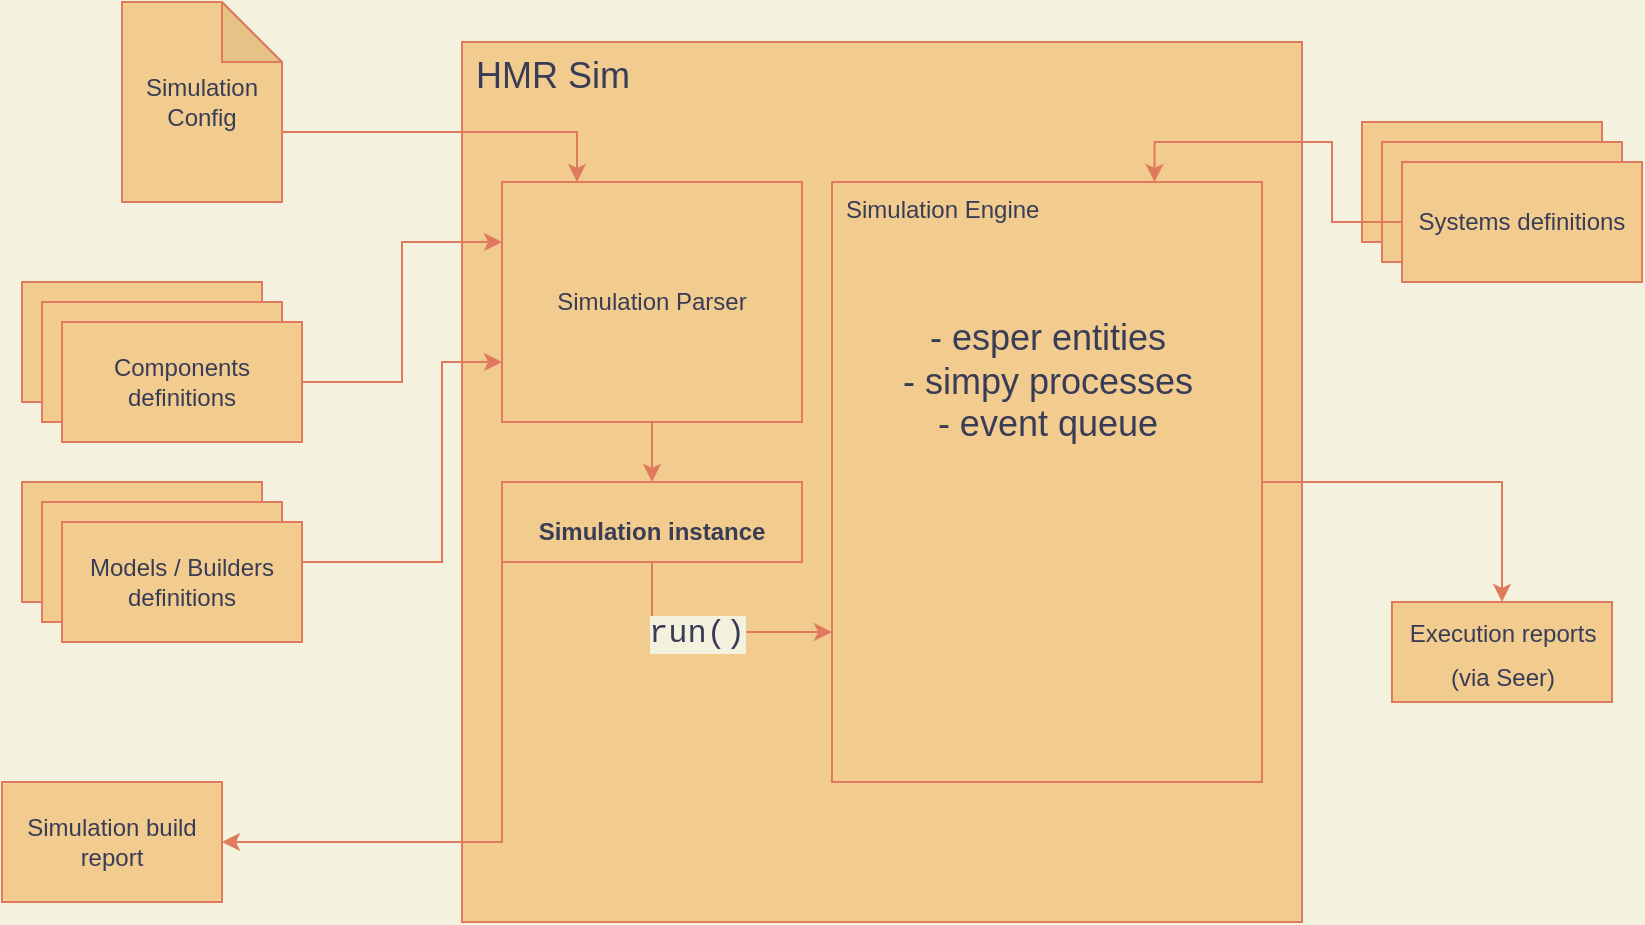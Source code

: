 <mxfile version="13.7.9" type="embed"><diagram id="hh8S2JeRB2nA6K8L9s5m" name="Page-1"><mxGraphModel dx="810" dy="567" grid="1" gridSize="10" guides="1" tooltips="1" connect="1" arrows="1" fold="1" page="1" pageScale="1" pageWidth="850" pageHeight="1100" background="#F4F1DE" math="0" shadow="0"><root><mxCell id="0"/><mxCell id="1" parent="0"/><mxCell id="3" value="HMR Sim" style="rounded=0;whiteSpace=wrap;html=1;verticalAlign=top;align=left;fontSize=18;spacingLeft=5;fillColor=#F2CC8F;strokeColor=#E07A5F;fontColor=#393C56;" vertex="1" parent="1"><mxGeometry x="240" y="40" width="420" height="440" as="geometry"/></mxCell><mxCell id="10" style="edgeStyle=orthogonalEdgeStyle;rounded=0;orthogonalLoop=1;jettySize=auto;html=1;exitX=0;exitY=0;exitDx=80;exitDy=65;exitPerimeter=0;entryX=0.25;entryY=0;entryDx=0;entryDy=0;labelBackgroundColor=#F4F1DE;strokeColor=#E07A5F;fontColor=#393C56;" edge="1" parent="1" source="4" target="9"><mxGeometry relative="1" as="geometry"/></mxCell><mxCell id="4" value="Simulation Config" style="shape=note;whiteSpace=wrap;html=1;backgroundOutline=1;darkOpacity=0.05;fillColor=#F2CC8F;strokeColor=#E07A5F;fontColor=#393C56;" vertex="1" parent="1"><mxGeometry x="70" y="20" width="80" height="100" as="geometry"/></mxCell><mxCell id="5" value="" style="rounded=0;whiteSpace=wrap;html=1;fillColor=#F2CC8F;strokeColor=#E07A5F;fontColor=#393C56;" vertex="1" parent="1"><mxGeometry x="20" y="160" width="120" height="60" as="geometry"/></mxCell><mxCell id="6" value="" style="rounded=0;whiteSpace=wrap;html=1;fillColor=#F2CC8F;strokeColor=#E07A5F;fontColor=#393C56;" vertex="1" parent="1"><mxGeometry x="30" y="170" width="120" height="60" as="geometry"/></mxCell><mxCell id="18" style="edgeStyle=orthogonalEdgeStyle;rounded=0;orthogonalLoop=1;jettySize=auto;html=1;exitX=1;exitY=0.5;exitDx=0;exitDy=0;entryX=0;entryY=0.25;entryDx=0;entryDy=0;labelBackgroundColor=#F4F1DE;strokeColor=#E07A5F;fontColor=#393C56;" edge="1" parent="1" source="7" target="9"><mxGeometry relative="1" as="geometry"/></mxCell><mxCell id="7" value="Components definitions" style="rounded=0;whiteSpace=wrap;html=1;fillColor=#F2CC8F;strokeColor=#E07A5F;fontColor=#393C56;" vertex="1" parent="1"><mxGeometry x="40" y="180" width="120" height="60" as="geometry"/></mxCell><mxCell id="22" value="" style="edgeStyle=orthogonalEdgeStyle;rounded=0;orthogonalLoop=1;jettySize=auto;html=1;labelBackgroundColor=#F4F1DE;strokeColor=#E07A5F;fontColor=#393C56;" edge="1" parent="1" source="9" target="21"><mxGeometry relative="1" as="geometry"/></mxCell><mxCell id="9" value="Simulation Parser" style="rounded=0;whiteSpace=wrap;html=1;fillColor=#F2CC8F;strokeColor=#E07A5F;fontColor=#393C56;" vertex="1" parent="1"><mxGeometry x="260" y="110" width="150" height="120" as="geometry"/></mxCell><mxCell id="15" value="" style="rounded=0;whiteSpace=wrap;html=1;fillColor=#F2CC8F;strokeColor=#E07A5F;fontColor=#393C56;" vertex="1" parent="1"><mxGeometry x="20" y="260" width="120" height="60" as="geometry"/></mxCell><mxCell id="16" value="" style="rounded=0;whiteSpace=wrap;html=1;fillColor=#F2CC8F;strokeColor=#E07A5F;fontColor=#393C56;" vertex="1" parent="1"><mxGeometry x="30" y="270" width="120" height="60" as="geometry"/></mxCell><mxCell id="20" style="edgeStyle=orthogonalEdgeStyle;rounded=0;orthogonalLoop=1;jettySize=auto;html=1;exitX=1;exitY=0.5;exitDx=0;exitDy=0;entryX=0;entryY=0.75;entryDx=0;entryDy=0;labelBackgroundColor=#F4F1DE;strokeColor=#E07A5F;fontColor=#393C56;" edge="1" parent="1" source="17" target="9"><mxGeometry relative="1" as="geometry"><Array as="points"><mxPoint x="160" y="300"/><mxPoint x="230" y="300"/><mxPoint x="230" y="200"/></Array></mxGeometry></mxCell><mxCell id="17" value="Models / Builders definitions" style="rounded=0;whiteSpace=wrap;html=1;fillColor=#F2CC8F;strokeColor=#E07A5F;fontColor=#393C56;" vertex="1" parent="1"><mxGeometry x="40" y="280" width="120" height="60" as="geometry"/></mxCell><mxCell id="29" style="edgeStyle=orthogonalEdgeStyle;rounded=0;orthogonalLoop=1;jettySize=auto;html=1;exitX=0.25;exitY=1;exitDx=0;exitDy=0;labelBackgroundColor=#F4F1DE;strokeColor=#E07A5F;fontColor=#393C56;" edge="1" parent="1" source="21"><mxGeometry relative="1" as="geometry"><mxPoint x="120" y="440" as="targetPoint"/><Array as="points"><mxPoint x="260" y="300"/><mxPoint x="260" y="440"/></Array></mxGeometry></mxCell><mxCell id="31" style="edgeStyle=orthogonalEdgeStyle;rounded=0;orthogonalLoop=1;jettySize=auto;html=1;exitX=0.5;exitY=1;exitDx=0;exitDy=0;entryX=0;entryY=0.75;entryDx=0;entryDy=0;labelBackgroundColor=#F4F1DE;strokeColor=#E07A5F;fontColor=#393C56;" edge="1" parent="1" source="21" target="23"><mxGeometry relative="1" as="geometry"><Array as="points"><mxPoint x="335" y="335"/></Array></mxGeometry></mxCell><mxCell id="32" value="&lt;font style=&quot;font-size: 16px&quot; face=&quot;Courier New&quot;&gt;r&lt;/font&gt;&lt;font face=&quot;Courier New&quot; style=&quot;font-size: 16px&quot;&gt;un()&lt;/font&gt;" style="edgeLabel;html=1;align=center;verticalAlign=middle;resizable=0;points=[];labelBackgroundColor=#F4F1DE;fontColor=#393C56;" vertex="1" connectable="0" parent="31"><mxGeometry x="-0.44" y="22" relative="1" as="geometry"><mxPoint x="22" y="23" as="offset"/></mxGeometry></mxCell><mxCell id="21" value="&lt;p style=&quot;margin: 0px ; margin-top: 4px ; text-align: center&quot;&gt;&lt;br&gt;&lt;b&gt;Simulation instance&lt;/b&gt;&lt;/p&gt;" style="verticalAlign=top;align=left;overflow=fill;fontSize=12;fontFamily=Helvetica;html=1;fillColor=#F2CC8F;strokeColor=#E07A5F;fontColor=#393C56;" vertex="1" parent="1"><mxGeometry x="260" y="260" width="150" height="40" as="geometry"/></mxCell><mxCell id="33" style="edgeStyle=orthogonalEdgeStyle;rounded=0;orthogonalLoop=1;jettySize=auto;html=1;exitX=1;exitY=0.5;exitDx=0;exitDy=0;fontSize=18;labelBackgroundColor=#F4F1DE;strokeColor=#E07A5F;fontColor=#393C56;" edge="1" parent="1" source="23"><mxGeometry relative="1" as="geometry"><mxPoint x="760" y="320" as="targetPoint"/><Array as="points"><mxPoint x="760" y="260"/></Array></mxGeometry></mxCell><mxCell id="23" value="Simulation Engine" style="html=1;verticalAlign=top;align=left;spacingLeft=5;fillColor=#F2CC8F;strokeColor=#E07A5F;fontColor=#393C56;" vertex="1" parent="1"><mxGeometry x="425" y="110" width="215" height="300" as="geometry"/></mxCell><mxCell id="24" value="" style="rounded=0;whiteSpace=wrap;html=1;fillColor=#F2CC8F;strokeColor=#E07A5F;fontColor=#393C56;" vertex="1" parent="1"><mxGeometry x="690" y="80" width="120" height="60" as="geometry"/></mxCell><mxCell id="25" value="" style="rounded=0;whiteSpace=wrap;html=1;fillColor=#F2CC8F;strokeColor=#E07A5F;fontColor=#393C56;" vertex="1" parent="1"><mxGeometry x="700" y="90" width="120" height="60" as="geometry"/></mxCell><mxCell id="27" style="edgeStyle=orthogonalEdgeStyle;rounded=0;orthogonalLoop=1;jettySize=auto;html=1;exitX=0;exitY=0.5;exitDx=0;exitDy=0;entryX=0.75;entryY=0;entryDx=0;entryDy=0;labelBackgroundColor=#F4F1DE;strokeColor=#E07A5F;fontColor=#393C56;" edge="1" parent="1" source="26" target="23"><mxGeometry relative="1" as="geometry"/></mxCell><mxCell id="26" value="Systems definitions" style="rounded=0;whiteSpace=wrap;html=1;fillColor=#F2CC8F;strokeColor=#E07A5F;fontColor=#393C56;" vertex="1" parent="1"><mxGeometry x="710" y="100" width="120" height="60" as="geometry"/></mxCell><mxCell id="28" style="edgeStyle=orthogonalEdgeStyle;rounded=0;orthogonalLoop=1;jettySize=auto;html=1;exitX=0.5;exitY=1;exitDx=0;exitDy=0;labelBackgroundColor=#F4F1DE;strokeColor=#E07A5F;fontColor=#393C56;" edge="1" parent="1" source="23" target="23"><mxGeometry relative="1" as="geometry"/></mxCell><mxCell id="30" value="Simulation build report" style="rounded=0;whiteSpace=wrap;html=1;align=center;fillColor=#F2CC8F;strokeColor=#E07A5F;fontColor=#393C56;" vertex="1" parent="1"><mxGeometry x="10" y="410" width="110" height="60" as="geometry"/></mxCell><mxCell id="34" value="&lt;font style=&quot;font-size: 12px&quot;&gt;Execution reports&lt;br&gt;(via Seer)&lt;br&gt;&lt;/font&gt;" style="html=1;fontSize=18;align=center;fillColor=#F2CC8F;strokeColor=#E07A5F;fontColor=#393C56;" vertex="1" parent="1"><mxGeometry x="705" y="320" width="110" height="50" as="geometry"/></mxCell><mxCell id="35" value="- esper entities&lt;br&gt;- simpy processes&lt;br&gt;- event queue" style="text;html=1;strokeColor=none;fillColor=none;align=center;verticalAlign=middle;whiteSpace=wrap;rounded=0;fontSize=18;fontColor=#393C56;" vertex="1" parent="1"><mxGeometry x="452.5" y="150" width="160" height="120" as="geometry"/></mxCell></root></mxGraphModel></diagram></mxfile>